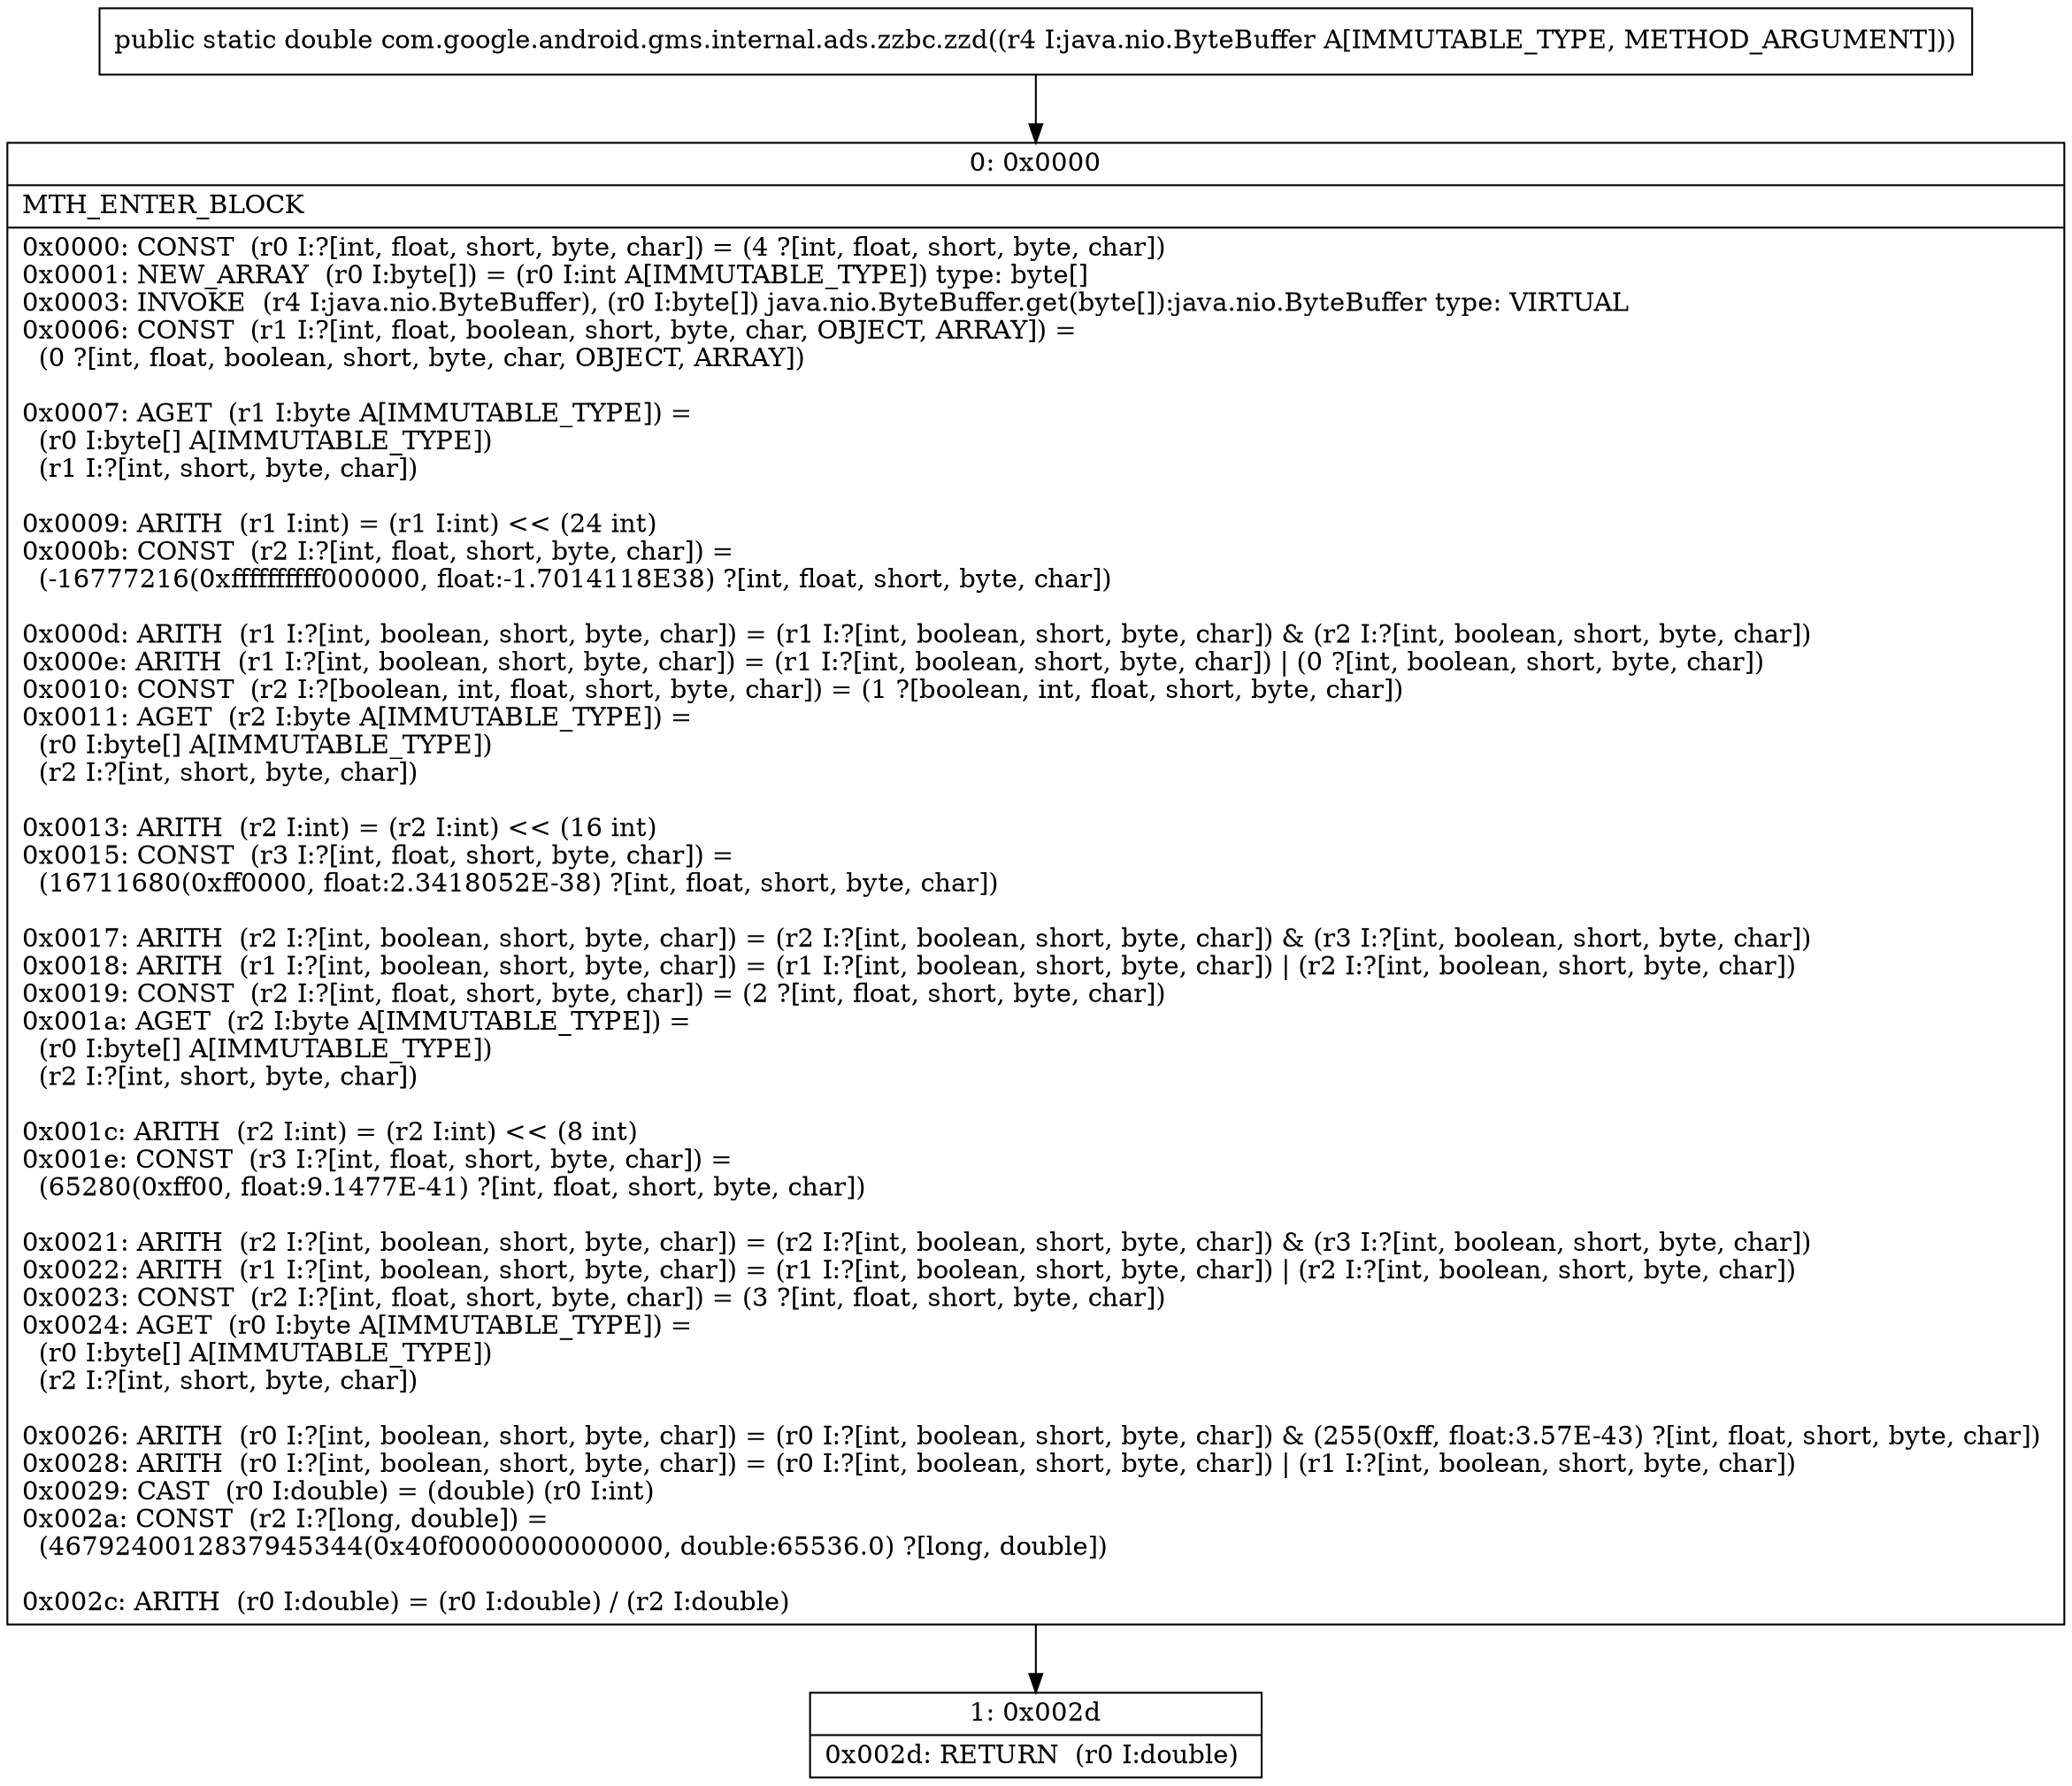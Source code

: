 digraph "CFG forcom.google.android.gms.internal.ads.zzbc.zzd(Ljava\/nio\/ByteBuffer;)D" {
Node_0 [shape=record,label="{0\:\ 0x0000|MTH_ENTER_BLOCK\l|0x0000: CONST  (r0 I:?[int, float, short, byte, char]) = (4 ?[int, float, short, byte, char]) \l0x0001: NEW_ARRAY  (r0 I:byte[]) = (r0 I:int A[IMMUTABLE_TYPE]) type: byte[] \l0x0003: INVOKE  (r4 I:java.nio.ByteBuffer), (r0 I:byte[]) java.nio.ByteBuffer.get(byte[]):java.nio.ByteBuffer type: VIRTUAL \l0x0006: CONST  (r1 I:?[int, float, boolean, short, byte, char, OBJECT, ARRAY]) = \l  (0 ?[int, float, boolean, short, byte, char, OBJECT, ARRAY])\l \l0x0007: AGET  (r1 I:byte A[IMMUTABLE_TYPE]) = \l  (r0 I:byte[] A[IMMUTABLE_TYPE])\l  (r1 I:?[int, short, byte, char])\l \l0x0009: ARITH  (r1 I:int) = (r1 I:int) \<\< (24 int) \l0x000b: CONST  (r2 I:?[int, float, short, byte, char]) = \l  (\-16777216(0xffffffffff000000, float:\-1.7014118E38) ?[int, float, short, byte, char])\l \l0x000d: ARITH  (r1 I:?[int, boolean, short, byte, char]) = (r1 I:?[int, boolean, short, byte, char]) & (r2 I:?[int, boolean, short, byte, char]) \l0x000e: ARITH  (r1 I:?[int, boolean, short, byte, char]) = (r1 I:?[int, boolean, short, byte, char]) \| (0 ?[int, boolean, short, byte, char]) \l0x0010: CONST  (r2 I:?[boolean, int, float, short, byte, char]) = (1 ?[boolean, int, float, short, byte, char]) \l0x0011: AGET  (r2 I:byte A[IMMUTABLE_TYPE]) = \l  (r0 I:byte[] A[IMMUTABLE_TYPE])\l  (r2 I:?[int, short, byte, char])\l \l0x0013: ARITH  (r2 I:int) = (r2 I:int) \<\< (16 int) \l0x0015: CONST  (r3 I:?[int, float, short, byte, char]) = \l  (16711680(0xff0000, float:2.3418052E\-38) ?[int, float, short, byte, char])\l \l0x0017: ARITH  (r2 I:?[int, boolean, short, byte, char]) = (r2 I:?[int, boolean, short, byte, char]) & (r3 I:?[int, boolean, short, byte, char]) \l0x0018: ARITH  (r1 I:?[int, boolean, short, byte, char]) = (r1 I:?[int, boolean, short, byte, char]) \| (r2 I:?[int, boolean, short, byte, char]) \l0x0019: CONST  (r2 I:?[int, float, short, byte, char]) = (2 ?[int, float, short, byte, char]) \l0x001a: AGET  (r2 I:byte A[IMMUTABLE_TYPE]) = \l  (r0 I:byte[] A[IMMUTABLE_TYPE])\l  (r2 I:?[int, short, byte, char])\l \l0x001c: ARITH  (r2 I:int) = (r2 I:int) \<\< (8 int) \l0x001e: CONST  (r3 I:?[int, float, short, byte, char]) = \l  (65280(0xff00, float:9.1477E\-41) ?[int, float, short, byte, char])\l \l0x0021: ARITH  (r2 I:?[int, boolean, short, byte, char]) = (r2 I:?[int, boolean, short, byte, char]) & (r3 I:?[int, boolean, short, byte, char]) \l0x0022: ARITH  (r1 I:?[int, boolean, short, byte, char]) = (r1 I:?[int, boolean, short, byte, char]) \| (r2 I:?[int, boolean, short, byte, char]) \l0x0023: CONST  (r2 I:?[int, float, short, byte, char]) = (3 ?[int, float, short, byte, char]) \l0x0024: AGET  (r0 I:byte A[IMMUTABLE_TYPE]) = \l  (r0 I:byte[] A[IMMUTABLE_TYPE])\l  (r2 I:?[int, short, byte, char])\l \l0x0026: ARITH  (r0 I:?[int, boolean, short, byte, char]) = (r0 I:?[int, boolean, short, byte, char]) & (255(0xff, float:3.57E\-43) ?[int, float, short, byte, char]) \l0x0028: ARITH  (r0 I:?[int, boolean, short, byte, char]) = (r0 I:?[int, boolean, short, byte, char]) \| (r1 I:?[int, boolean, short, byte, char]) \l0x0029: CAST  (r0 I:double) = (double) (r0 I:int) \l0x002a: CONST  (r2 I:?[long, double]) = \l  (4679240012837945344(0x40f0000000000000, double:65536.0) ?[long, double])\l \l0x002c: ARITH  (r0 I:double) = (r0 I:double) \/ (r2 I:double) \l}"];
Node_1 [shape=record,label="{1\:\ 0x002d|0x002d: RETURN  (r0 I:double) \l}"];
MethodNode[shape=record,label="{public static double com.google.android.gms.internal.ads.zzbc.zzd((r4 I:java.nio.ByteBuffer A[IMMUTABLE_TYPE, METHOD_ARGUMENT])) }"];
MethodNode -> Node_0;
Node_0 -> Node_1;
}

